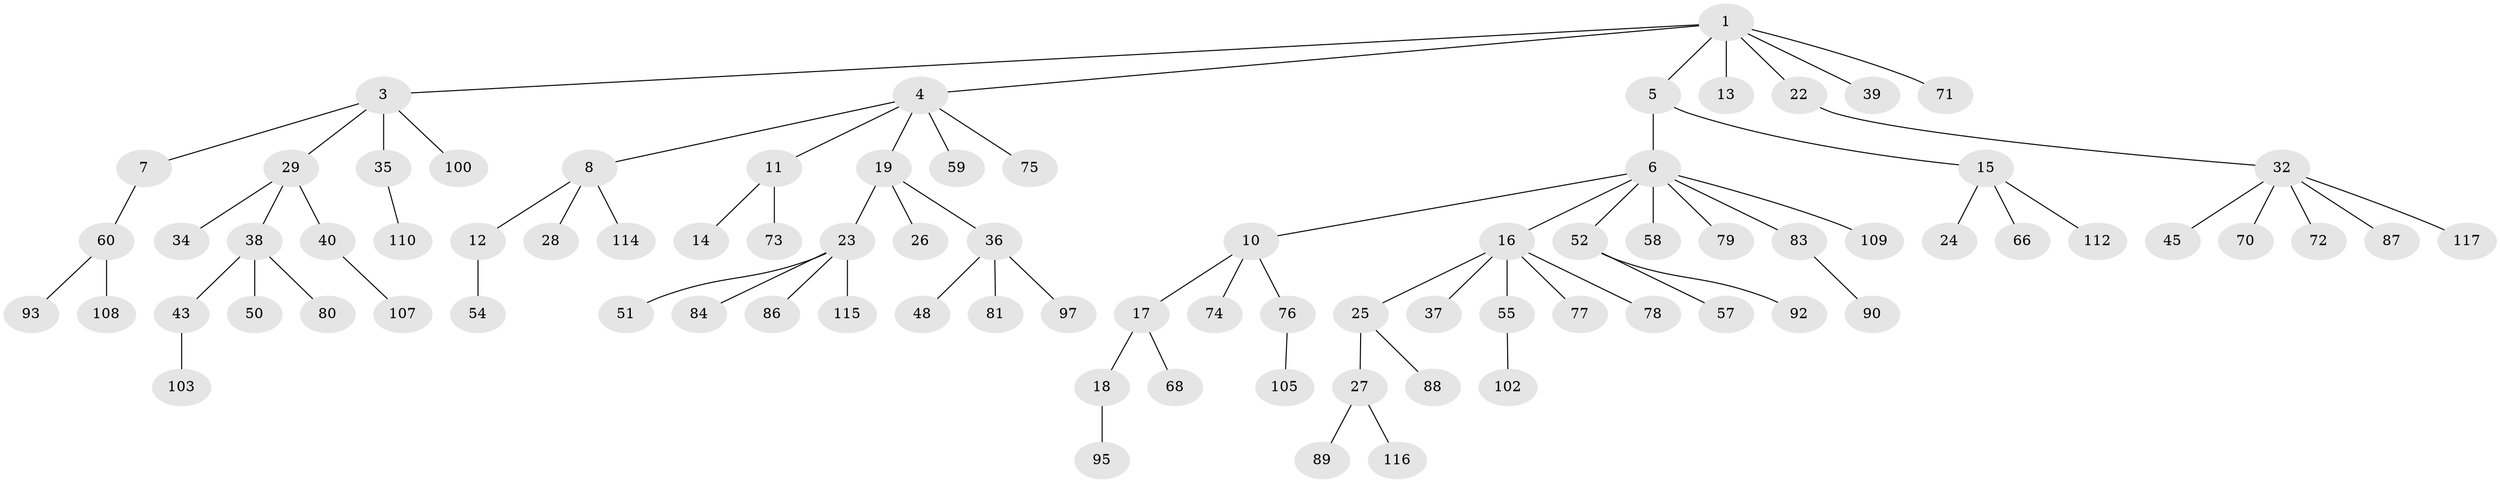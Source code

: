 // Generated by graph-tools (version 1.1) at 2025/52/02/27/25 19:52:10]
// undirected, 83 vertices, 82 edges
graph export_dot {
graph [start="1"]
  node [color=gray90,style=filled];
  1 [super="+2"];
  3 [super="+91"];
  4 [super="+33"];
  5 [super="+9"];
  6 [super="+21"];
  7;
  8 [super="+106"];
  10 [super="+42"];
  11 [super="+94"];
  12 [super="+31"];
  13;
  14;
  15 [super="+49"];
  16 [super="+20"];
  17;
  18 [super="+67"];
  19;
  22;
  23 [super="+61"];
  24 [super="+44"];
  25 [super="+65"];
  26;
  27 [super="+46"];
  28 [super="+41"];
  29 [super="+30"];
  32 [super="+53"];
  34 [super="+64"];
  35 [super="+101"];
  36 [super="+63"];
  37 [super="+69"];
  38 [super="+98"];
  39 [super="+119"];
  40;
  43;
  45 [super="+47"];
  48 [super="+113"];
  50;
  51;
  52 [super="+85"];
  54;
  55 [super="+56"];
  57;
  58;
  59 [super="+111"];
  60 [super="+62"];
  66;
  68 [super="+104"];
  70;
  71;
  72;
  73;
  74;
  75;
  76 [super="+96"];
  77;
  78;
  79;
  80 [super="+82"];
  81;
  83 [super="+99"];
  84;
  86;
  87;
  88;
  89;
  90;
  92;
  93;
  95;
  97;
  100;
  102 [super="+118"];
  103;
  105;
  107;
  108;
  109;
  110;
  112;
  114;
  115;
  116;
  117;
  1 -- 3;
  1 -- 5;
  1 -- 13;
  1 -- 71;
  1 -- 4;
  1 -- 22;
  1 -- 39;
  3 -- 7;
  3 -- 29;
  3 -- 35;
  3 -- 100;
  4 -- 8;
  4 -- 11;
  4 -- 19;
  4 -- 75;
  4 -- 59;
  5 -- 6;
  5 -- 15;
  6 -- 10;
  6 -- 16;
  6 -- 52;
  6 -- 58;
  6 -- 79;
  6 -- 83;
  6 -- 109;
  7 -- 60;
  8 -- 12;
  8 -- 28;
  8 -- 114;
  10 -- 17;
  10 -- 76;
  10 -- 74;
  11 -- 14;
  11 -- 73;
  12 -- 54;
  15 -- 24;
  15 -- 112;
  15 -- 66;
  16 -- 25;
  16 -- 37;
  16 -- 55;
  16 -- 77;
  16 -- 78;
  17 -- 18;
  17 -- 68;
  18 -- 95;
  19 -- 23;
  19 -- 26;
  19 -- 36;
  22 -- 32;
  23 -- 51;
  23 -- 86;
  23 -- 115;
  23 -- 84;
  25 -- 27;
  25 -- 88;
  27 -- 89;
  27 -- 116;
  29 -- 38;
  29 -- 40;
  29 -- 34;
  32 -- 45;
  32 -- 70;
  32 -- 87;
  32 -- 117;
  32 -- 72;
  35 -- 110;
  36 -- 48;
  36 -- 81;
  36 -- 97;
  38 -- 43;
  38 -- 50;
  38 -- 80;
  40 -- 107;
  43 -- 103;
  52 -- 57;
  52 -- 92;
  55 -- 102;
  60 -- 108;
  60 -- 93;
  76 -- 105;
  83 -- 90;
}
